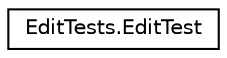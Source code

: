 digraph "Graphical Class Hierarchy"
{
 // LATEX_PDF_SIZE
  edge [fontname="Helvetica",fontsize="10",labelfontname="Helvetica",labelfontsize="10"];
  node [fontname="Helvetica",fontsize="10",shape=record];
  rankdir="LR";
  Node0 [label="EditTests.EditTest",height=0.2,width=0.4,color="black", fillcolor="white", style="filled",URL="$class_edit_tests_1_1_edit_test.html",tooltip=" "];
}
